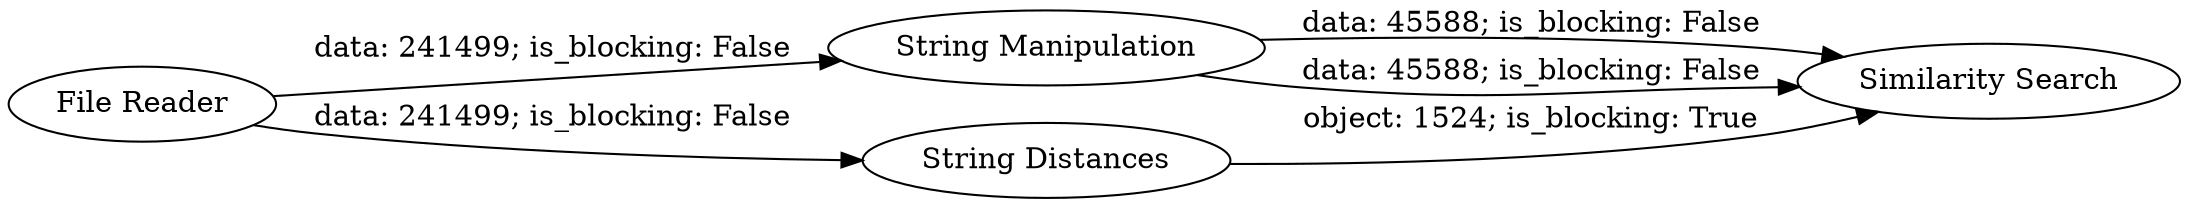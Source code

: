 digraph {
	"-7062635363557459390_10" [label="String Manipulation"]
	"-7062635363557459390_1047" [label="File Reader"]
	"-7062635363557459390_9" [label="Similarity Search"]
	"-7062635363557459390_7" [label="String Distances"]
	"-7062635363557459390_10" -> "-7062635363557459390_9" [label="data: 45588; is_blocking: False"]
	"-7062635363557459390_10" -> "-7062635363557459390_9" [label="data: 45588; is_blocking: False"]
	"-7062635363557459390_1047" -> "-7062635363557459390_7" [label="data: 241499; is_blocking: False"]
	"-7062635363557459390_7" -> "-7062635363557459390_9" [label="object: 1524; is_blocking: True"]
	"-7062635363557459390_1047" -> "-7062635363557459390_10" [label="data: 241499; is_blocking: False"]
	rankdir=LR
}
